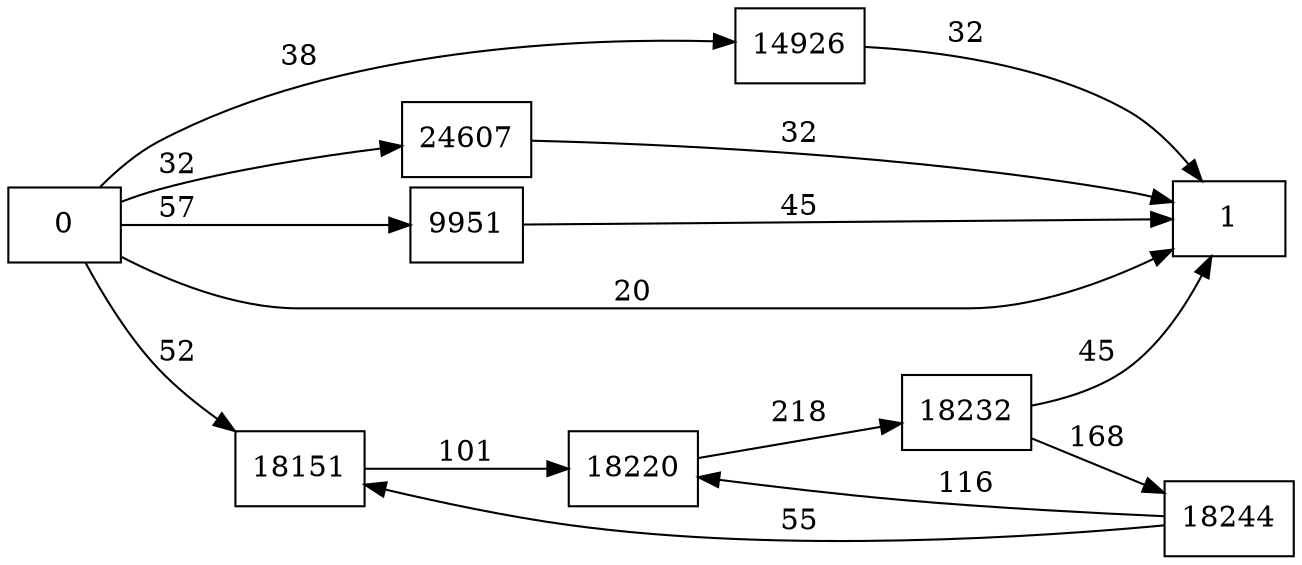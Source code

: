 digraph {
	graph [rankdir=LR]
	node [shape=rectangle]
	9951 -> 1 [label=45]
	14926 -> 1 [label=32]
	18151 -> 18220 [label=101]
	18220 -> 18232 [label=218]
	18232 -> 18244 [label=168]
	18232 -> 1 [label=45]
	18244 -> 18151 [label=55]
	18244 -> 18220 [label=116]
	24607 -> 1 [label=32]
	0 -> 1 [label=20]
	0 -> 9951 [label=57]
	0 -> 14926 [label=38]
	0 -> 18151 [label=52]
	0 -> 24607 [label=32]
}
